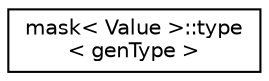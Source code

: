 digraph "Graphical Class Hierarchy"
{
  edge [fontname="Helvetica",fontsize="10",labelfontname="Helvetica",labelfontsize="10"];
  node [fontname="Helvetica",fontsize="10",shape=record];
  rankdir="LR";
  Node1 [label="mask\< Value \>::type\l\< genType \>",height=0.2,width=0.4,color="black", fillcolor="white", style="filled",URL="$structmask_1_1type.html"];
}
